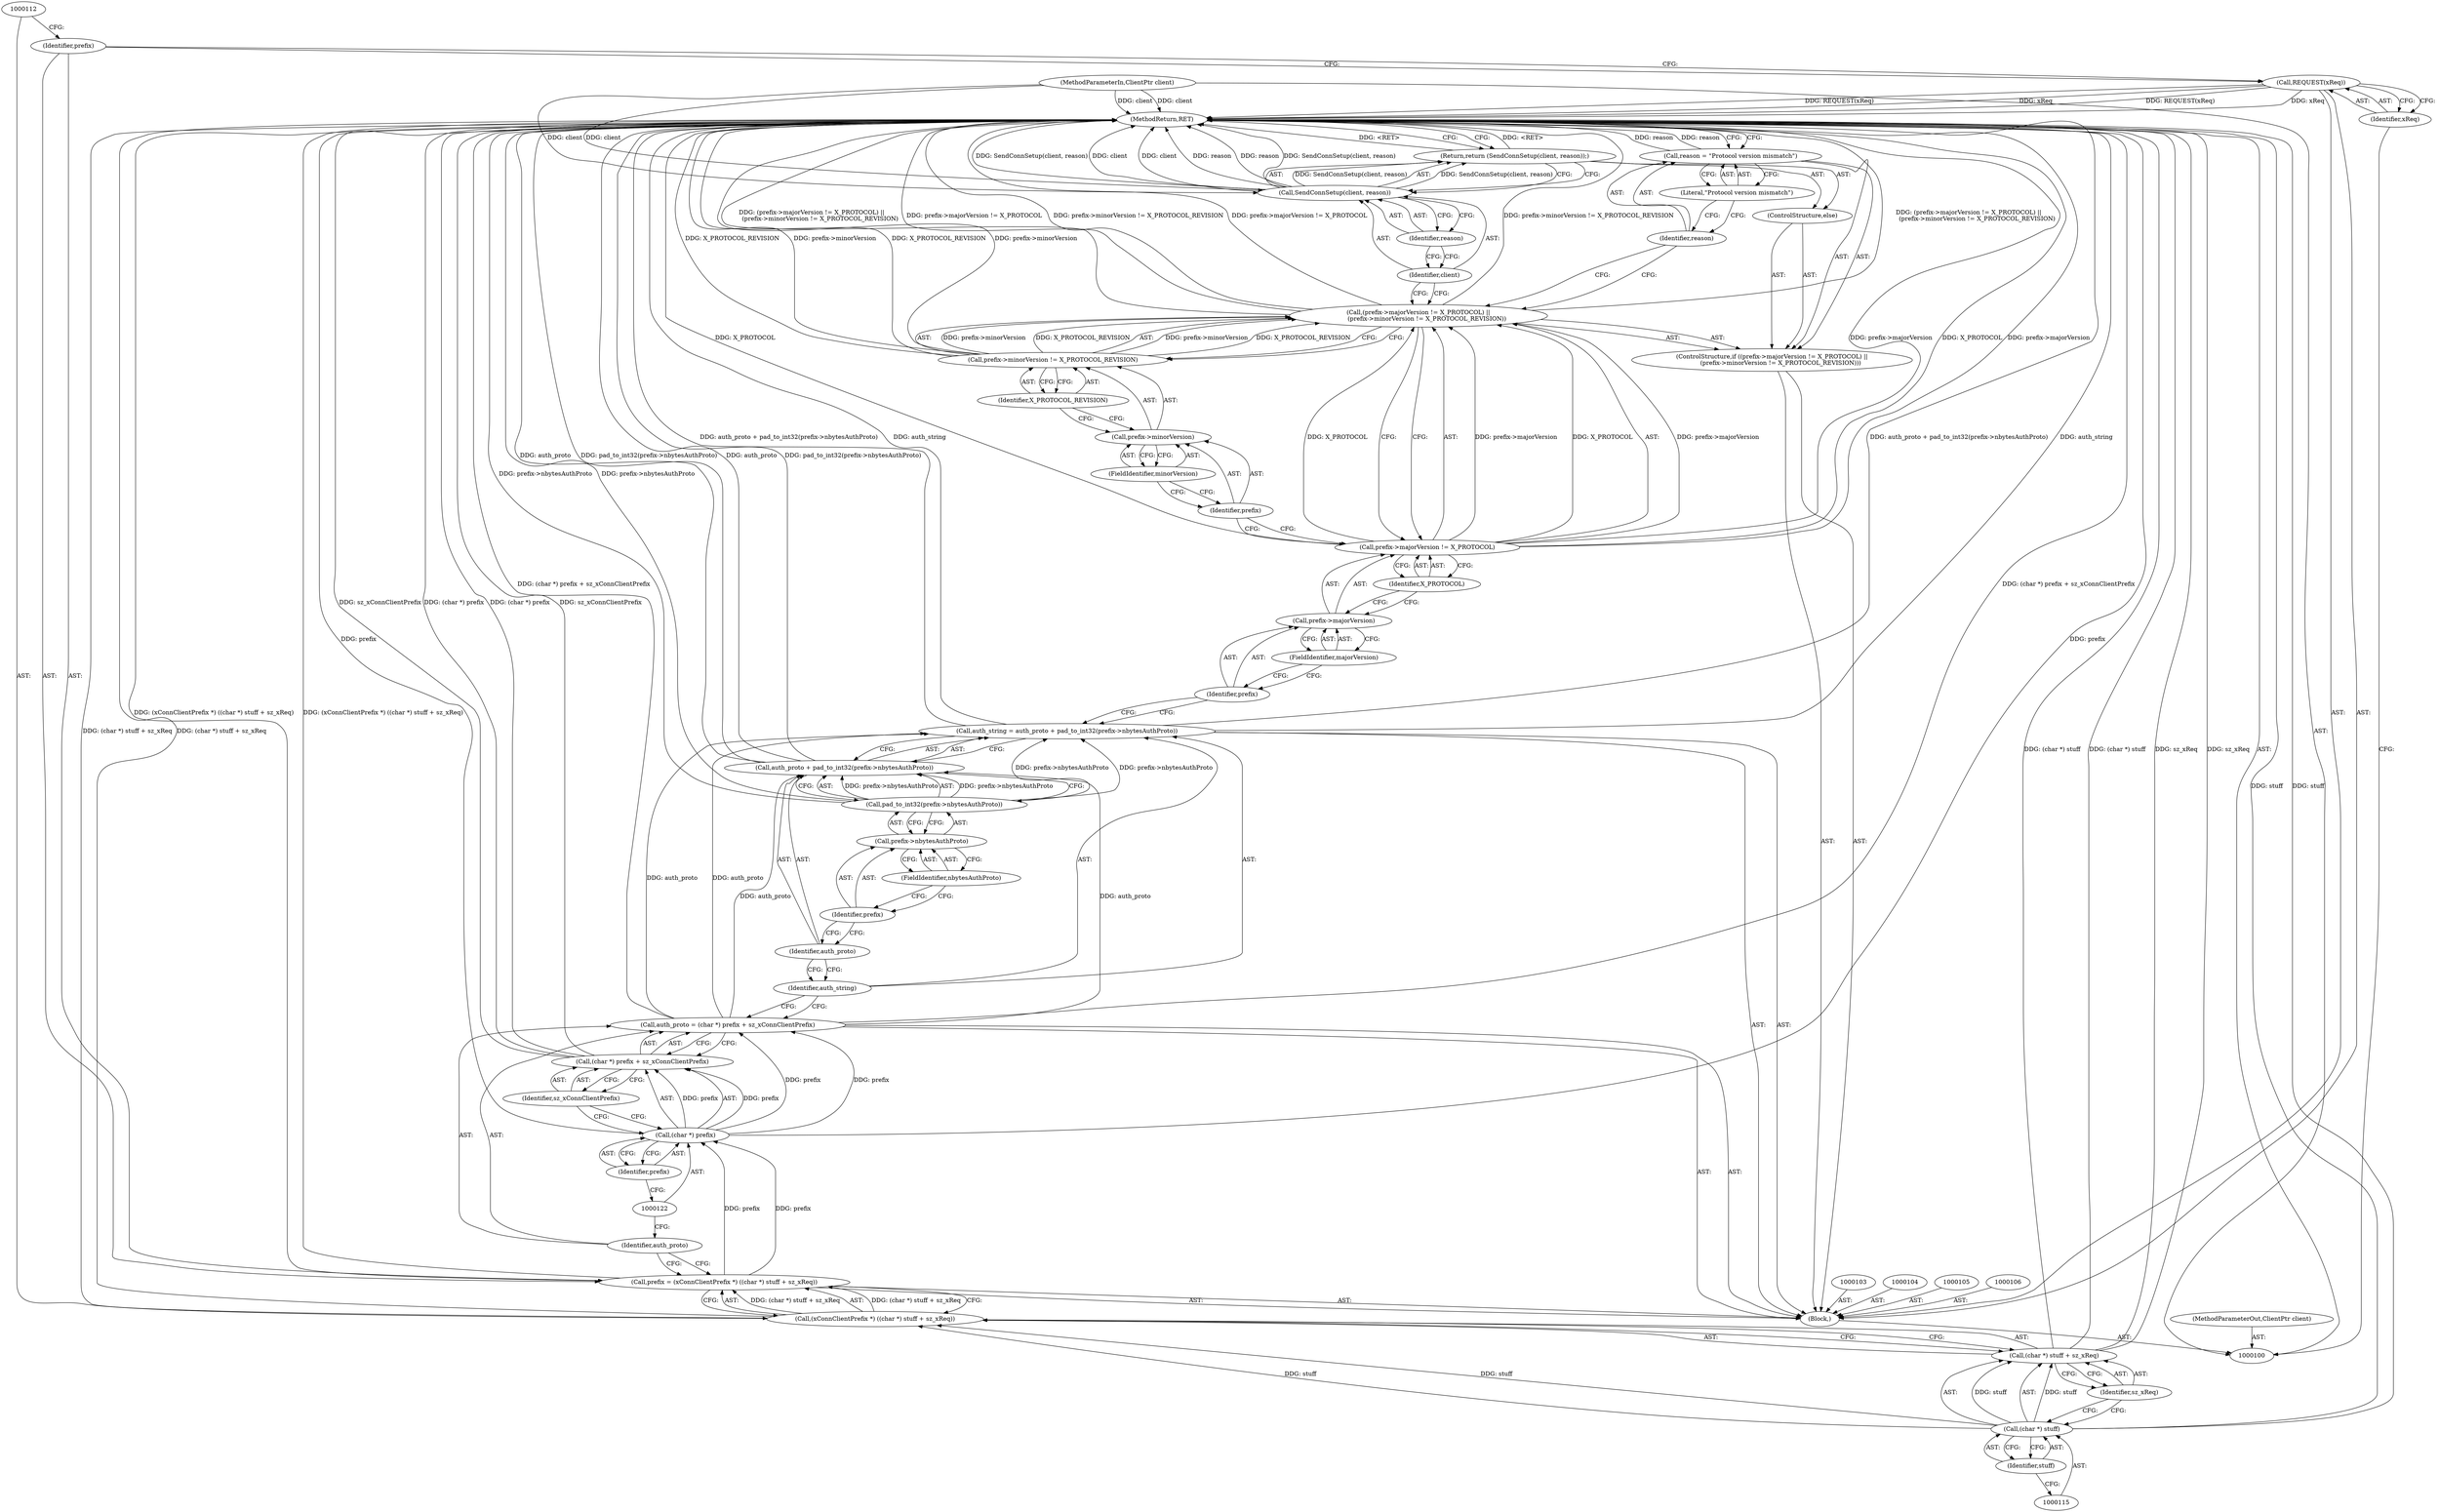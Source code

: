 digraph "1_xserver_b747da5e25be944337a9cd1415506fc06b70aa81" {
"1000153" [label="(MethodReturn,RET)"];
"1000101" [label="(MethodParameterIn,ClientPtr client)"];
"1000205" [label="(MethodParameterOut,ClientPtr client)"];
"1000120" [label="(Call,(char *) prefix + sz_xConnClientPrefix)"];
"1000121" [label="(Call,(char *) prefix)"];
"1000123" [label="(Identifier,prefix)"];
"1000124" [label="(Identifier,sz_xConnClientPrefix)"];
"1000118" [label="(Call,auth_proto = (char *) prefix + sz_xConnClientPrefix)"];
"1000119" [label="(Identifier,auth_proto)"];
"1000127" [label="(Call,auth_proto + pad_to_int32(prefix->nbytesAuthProto))"];
"1000128" [label="(Identifier,auth_proto)"];
"1000129" [label="(Call,pad_to_int32(prefix->nbytesAuthProto))"];
"1000130" [label="(Call,prefix->nbytesAuthProto)"];
"1000131" [label="(Identifier,prefix)"];
"1000125" [label="(Call,auth_string = auth_proto + pad_to_int32(prefix->nbytesAuthProto))"];
"1000126" [label="(Identifier,auth_string)"];
"1000132" [label="(FieldIdentifier,nbytesAuthProto)"];
"1000138" [label="(FieldIdentifier,majorVersion)"];
"1000139" [label="(Identifier,X_PROTOCOL)"];
"1000133" [label="(ControlStructure,if ((prefix->majorVersion != X_PROTOCOL) ||\n         (prefix->minorVersion != X_PROTOCOL_REVISION)))"];
"1000134" [label="(Call,(prefix->majorVersion != X_PROTOCOL) ||\n         (prefix->minorVersion != X_PROTOCOL_REVISION))"];
"1000135" [label="(Call,prefix->majorVersion != X_PROTOCOL)"];
"1000136" [label="(Call,prefix->majorVersion)"];
"1000137" [label="(Identifier,prefix)"];
"1000140" [label="(Call,prefix->minorVersion != X_PROTOCOL_REVISION)"];
"1000141" [label="(Call,prefix->minorVersion)"];
"1000142" [label="(Identifier,prefix)"];
"1000143" [label="(FieldIdentifier,minorVersion)"];
"1000144" [label="(Identifier,X_PROTOCOL_REVISION)"];
"1000147" [label="(Literal,\"Protocol version mismatch\")"];
"1000145" [label="(Call,reason = \"Protocol version mismatch\")"];
"1000146" [label="(Identifier,reason)"];
"1000148" [label="(ControlStructure,else)"];
"1000150" [label="(Call,SendConnSetup(client, reason))"];
"1000151" [label="(Identifier,client)"];
"1000152" [label="(Identifier,reason)"];
"1000149" [label="(Return,return (SendConnSetup(client, reason));)"];
"1000102" [label="(Block,)"];
"1000108" [label="(Identifier,xReq)"];
"1000107" [label="(Call,REQUEST(xReq))"];
"1000111" [label="(Call,(xConnClientPrefix *) ((char *) stuff + sz_xReq))"];
"1000113" [label="(Call,(char *) stuff + sz_xReq)"];
"1000114" [label="(Call,(char *) stuff)"];
"1000116" [label="(Identifier,stuff)"];
"1000109" [label="(Call,prefix = (xConnClientPrefix *) ((char *) stuff + sz_xReq))"];
"1000110" [label="(Identifier,prefix)"];
"1000117" [label="(Identifier,sz_xReq)"];
"1000153" -> "1000100"  [label="AST: "];
"1000153" -> "1000149"  [label="CFG: "];
"1000153" -> "1000145"  [label="CFG: "];
"1000113" -> "1000153"  [label="DDG: sz_xReq"];
"1000113" -> "1000153"  [label="DDG: (char *) stuff"];
"1000107" -> "1000153"  [label="DDG: xReq"];
"1000107" -> "1000153"  [label="DDG: REQUEST(xReq)"];
"1000120" -> "1000153"  [label="DDG: (char *) prefix"];
"1000120" -> "1000153"  [label="DDG: sz_xConnClientPrefix"];
"1000125" -> "1000153"  [label="DDG: auth_proto + pad_to_int32(prefix->nbytesAuthProto)"];
"1000125" -> "1000153"  [label="DDG: auth_string"];
"1000150" -> "1000153"  [label="DDG: SendConnSetup(client, reason)"];
"1000150" -> "1000153"  [label="DDG: client"];
"1000150" -> "1000153"  [label="DDG: reason"];
"1000127" -> "1000153"  [label="DDG: auth_proto"];
"1000127" -> "1000153"  [label="DDG: pad_to_int32(prefix->nbytesAuthProto)"];
"1000145" -> "1000153"  [label="DDG: reason"];
"1000129" -> "1000153"  [label="DDG: prefix->nbytesAuthProto"];
"1000121" -> "1000153"  [label="DDG: prefix"];
"1000140" -> "1000153"  [label="DDG: prefix->minorVersion"];
"1000140" -> "1000153"  [label="DDG: X_PROTOCOL_REVISION"];
"1000135" -> "1000153"  [label="DDG: X_PROTOCOL"];
"1000135" -> "1000153"  [label="DDG: prefix->majorVersion"];
"1000134" -> "1000153"  [label="DDG: prefix->minorVersion != X_PROTOCOL_REVISION"];
"1000134" -> "1000153"  [label="DDG: (prefix->majorVersion != X_PROTOCOL) ||\n         (prefix->minorVersion != X_PROTOCOL_REVISION)"];
"1000134" -> "1000153"  [label="DDG: prefix->majorVersion != X_PROTOCOL"];
"1000111" -> "1000153"  [label="DDG: (char *) stuff + sz_xReq"];
"1000101" -> "1000153"  [label="DDG: client"];
"1000118" -> "1000153"  [label="DDG: (char *) prefix + sz_xConnClientPrefix"];
"1000109" -> "1000153"  [label="DDG: (xConnClientPrefix *) ((char *) stuff + sz_xReq)"];
"1000114" -> "1000153"  [label="DDG: stuff"];
"1000149" -> "1000153"  [label="DDG: <RET>"];
"1000101" -> "1000100"  [label="AST: "];
"1000101" -> "1000153"  [label="DDG: client"];
"1000101" -> "1000150"  [label="DDG: client"];
"1000205" -> "1000100"  [label="AST: "];
"1000120" -> "1000118"  [label="AST: "];
"1000120" -> "1000124"  [label="CFG: "];
"1000121" -> "1000120"  [label="AST: "];
"1000124" -> "1000120"  [label="AST: "];
"1000118" -> "1000120"  [label="CFG: "];
"1000120" -> "1000153"  [label="DDG: (char *) prefix"];
"1000120" -> "1000153"  [label="DDG: sz_xConnClientPrefix"];
"1000121" -> "1000120"  [label="DDG: prefix"];
"1000121" -> "1000120"  [label="AST: "];
"1000121" -> "1000123"  [label="CFG: "];
"1000122" -> "1000121"  [label="AST: "];
"1000123" -> "1000121"  [label="AST: "];
"1000124" -> "1000121"  [label="CFG: "];
"1000121" -> "1000153"  [label="DDG: prefix"];
"1000121" -> "1000118"  [label="DDG: prefix"];
"1000121" -> "1000120"  [label="DDG: prefix"];
"1000109" -> "1000121"  [label="DDG: prefix"];
"1000123" -> "1000121"  [label="AST: "];
"1000123" -> "1000122"  [label="CFG: "];
"1000121" -> "1000123"  [label="CFG: "];
"1000124" -> "1000120"  [label="AST: "];
"1000124" -> "1000121"  [label="CFG: "];
"1000120" -> "1000124"  [label="CFG: "];
"1000118" -> "1000102"  [label="AST: "];
"1000118" -> "1000120"  [label="CFG: "];
"1000119" -> "1000118"  [label="AST: "];
"1000120" -> "1000118"  [label="AST: "];
"1000126" -> "1000118"  [label="CFG: "];
"1000118" -> "1000153"  [label="DDG: (char *) prefix + sz_xConnClientPrefix"];
"1000121" -> "1000118"  [label="DDG: prefix"];
"1000118" -> "1000125"  [label="DDG: auth_proto"];
"1000118" -> "1000127"  [label="DDG: auth_proto"];
"1000119" -> "1000118"  [label="AST: "];
"1000119" -> "1000109"  [label="CFG: "];
"1000122" -> "1000119"  [label="CFG: "];
"1000127" -> "1000125"  [label="AST: "];
"1000127" -> "1000129"  [label="CFG: "];
"1000128" -> "1000127"  [label="AST: "];
"1000129" -> "1000127"  [label="AST: "];
"1000125" -> "1000127"  [label="CFG: "];
"1000127" -> "1000153"  [label="DDG: auth_proto"];
"1000127" -> "1000153"  [label="DDG: pad_to_int32(prefix->nbytesAuthProto)"];
"1000118" -> "1000127"  [label="DDG: auth_proto"];
"1000129" -> "1000127"  [label="DDG: prefix->nbytesAuthProto"];
"1000128" -> "1000127"  [label="AST: "];
"1000128" -> "1000126"  [label="CFG: "];
"1000131" -> "1000128"  [label="CFG: "];
"1000129" -> "1000127"  [label="AST: "];
"1000129" -> "1000130"  [label="CFG: "];
"1000130" -> "1000129"  [label="AST: "];
"1000127" -> "1000129"  [label="CFG: "];
"1000129" -> "1000153"  [label="DDG: prefix->nbytesAuthProto"];
"1000129" -> "1000125"  [label="DDG: prefix->nbytesAuthProto"];
"1000129" -> "1000127"  [label="DDG: prefix->nbytesAuthProto"];
"1000130" -> "1000129"  [label="AST: "];
"1000130" -> "1000132"  [label="CFG: "];
"1000131" -> "1000130"  [label="AST: "];
"1000132" -> "1000130"  [label="AST: "];
"1000129" -> "1000130"  [label="CFG: "];
"1000131" -> "1000130"  [label="AST: "];
"1000131" -> "1000128"  [label="CFG: "];
"1000132" -> "1000131"  [label="CFG: "];
"1000125" -> "1000102"  [label="AST: "];
"1000125" -> "1000127"  [label="CFG: "];
"1000126" -> "1000125"  [label="AST: "];
"1000127" -> "1000125"  [label="AST: "];
"1000137" -> "1000125"  [label="CFG: "];
"1000125" -> "1000153"  [label="DDG: auth_proto + pad_to_int32(prefix->nbytesAuthProto)"];
"1000125" -> "1000153"  [label="DDG: auth_string"];
"1000118" -> "1000125"  [label="DDG: auth_proto"];
"1000129" -> "1000125"  [label="DDG: prefix->nbytesAuthProto"];
"1000126" -> "1000125"  [label="AST: "];
"1000126" -> "1000118"  [label="CFG: "];
"1000128" -> "1000126"  [label="CFG: "];
"1000132" -> "1000130"  [label="AST: "];
"1000132" -> "1000131"  [label="CFG: "];
"1000130" -> "1000132"  [label="CFG: "];
"1000138" -> "1000136"  [label="AST: "];
"1000138" -> "1000137"  [label="CFG: "];
"1000136" -> "1000138"  [label="CFG: "];
"1000139" -> "1000135"  [label="AST: "];
"1000139" -> "1000136"  [label="CFG: "];
"1000135" -> "1000139"  [label="CFG: "];
"1000133" -> "1000102"  [label="AST: "];
"1000134" -> "1000133"  [label="AST: "];
"1000145" -> "1000133"  [label="AST: "];
"1000148" -> "1000133"  [label="AST: "];
"1000134" -> "1000133"  [label="AST: "];
"1000134" -> "1000135"  [label="CFG: "];
"1000134" -> "1000140"  [label="CFG: "];
"1000135" -> "1000134"  [label="AST: "];
"1000140" -> "1000134"  [label="AST: "];
"1000146" -> "1000134"  [label="CFG: "];
"1000151" -> "1000134"  [label="CFG: "];
"1000134" -> "1000153"  [label="DDG: prefix->minorVersion != X_PROTOCOL_REVISION"];
"1000134" -> "1000153"  [label="DDG: (prefix->majorVersion != X_PROTOCOL) ||\n         (prefix->minorVersion != X_PROTOCOL_REVISION)"];
"1000134" -> "1000153"  [label="DDG: prefix->majorVersion != X_PROTOCOL"];
"1000135" -> "1000134"  [label="DDG: prefix->majorVersion"];
"1000135" -> "1000134"  [label="DDG: X_PROTOCOL"];
"1000140" -> "1000134"  [label="DDG: prefix->minorVersion"];
"1000140" -> "1000134"  [label="DDG: X_PROTOCOL_REVISION"];
"1000135" -> "1000134"  [label="AST: "];
"1000135" -> "1000139"  [label="CFG: "];
"1000136" -> "1000135"  [label="AST: "];
"1000139" -> "1000135"  [label="AST: "];
"1000142" -> "1000135"  [label="CFG: "];
"1000134" -> "1000135"  [label="CFG: "];
"1000135" -> "1000153"  [label="DDG: X_PROTOCOL"];
"1000135" -> "1000153"  [label="DDG: prefix->majorVersion"];
"1000135" -> "1000134"  [label="DDG: prefix->majorVersion"];
"1000135" -> "1000134"  [label="DDG: X_PROTOCOL"];
"1000136" -> "1000135"  [label="AST: "];
"1000136" -> "1000138"  [label="CFG: "];
"1000137" -> "1000136"  [label="AST: "];
"1000138" -> "1000136"  [label="AST: "];
"1000139" -> "1000136"  [label="CFG: "];
"1000137" -> "1000136"  [label="AST: "];
"1000137" -> "1000125"  [label="CFG: "];
"1000138" -> "1000137"  [label="CFG: "];
"1000140" -> "1000134"  [label="AST: "];
"1000140" -> "1000144"  [label="CFG: "];
"1000141" -> "1000140"  [label="AST: "];
"1000144" -> "1000140"  [label="AST: "];
"1000134" -> "1000140"  [label="CFG: "];
"1000140" -> "1000153"  [label="DDG: prefix->minorVersion"];
"1000140" -> "1000153"  [label="DDG: X_PROTOCOL_REVISION"];
"1000140" -> "1000134"  [label="DDG: prefix->minorVersion"];
"1000140" -> "1000134"  [label="DDG: X_PROTOCOL_REVISION"];
"1000141" -> "1000140"  [label="AST: "];
"1000141" -> "1000143"  [label="CFG: "];
"1000142" -> "1000141"  [label="AST: "];
"1000143" -> "1000141"  [label="AST: "];
"1000144" -> "1000141"  [label="CFG: "];
"1000142" -> "1000141"  [label="AST: "];
"1000142" -> "1000135"  [label="CFG: "];
"1000143" -> "1000142"  [label="CFG: "];
"1000143" -> "1000141"  [label="AST: "];
"1000143" -> "1000142"  [label="CFG: "];
"1000141" -> "1000143"  [label="CFG: "];
"1000144" -> "1000140"  [label="AST: "];
"1000144" -> "1000141"  [label="CFG: "];
"1000140" -> "1000144"  [label="CFG: "];
"1000147" -> "1000145"  [label="AST: "];
"1000147" -> "1000146"  [label="CFG: "];
"1000145" -> "1000147"  [label="CFG: "];
"1000145" -> "1000133"  [label="AST: "];
"1000145" -> "1000147"  [label="CFG: "];
"1000146" -> "1000145"  [label="AST: "];
"1000147" -> "1000145"  [label="AST: "];
"1000153" -> "1000145"  [label="CFG: "];
"1000145" -> "1000153"  [label="DDG: reason"];
"1000146" -> "1000145"  [label="AST: "];
"1000146" -> "1000134"  [label="CFG: "];
"1000147" -> "1000146"  [label="CFG: "];
"1000148" -> "1000133"  [label="AST: "];
"1000149" -> "1000148"  [label="AST: "];
"1000150" -> "1000149"  [label="AST: "];
"1000150" -> "1000152"  [label="CFG: "];
"1000151" -> "1000150"  [label="AST: "];
"1000152" -> "1000150"  [label="AST: "];
"1000149" -> "1000150"  [label="CFG: "];
"1000150" -> "1000153"  [label="DDG: SendConnSetup(client, reason)"];
"1000150" -> "1000153"  [label="DDG: client"];
"1000150" -> "1000153"  [label="DDG: reason"];
"1000150" -> "1000149"  [label="DDG: SendConnSetup(client, reason)"];
"1000101" -> "1000150"  [label="DDG: client"];
"1000151" -> "1000150"  [label="AST: "];
"1000151" -> "1000134"  [label="CFG: "];
"1000152" -> "1000151"  [label="CFG: "];
"1000152" -> "1000150"  [label="AST: "];
"1000152" -> "1000151"  [label="CFG: "];
"1000150" -> "1000152"  [label="CFG: "];
"1000149" -> "1000148"  [label="AST: "];
"1000149" -> "1000150"  [label="CFG: "];
"1000150" -> "1000149"  [label="AST: "];
"1000153" -> "1000149"  [label="CFG: "];
"1000149" -> "1000153"  [label="DDG: <RET>"];
"1000150" -> "1000149"  [label="DDG: SendConnSetup(client, reason)"];
"1000102" -> "1000100"  [label="AST: "];
"1000103" -> "1000102"  [label="AST: "];
"1000104" -> "1000102"  [label="AST: "];
"1000105" -> "1000102"  [label="AST: "];
"1000106" -> "1000102"  [label="AST: "];
"1000107" -> "1000102"  [label="AST: "];
"1000109" -> "1000102"  [label="AST: "];
"1000118" -> "1000102"  [label="AST: "];
"1000125" -> "1000102"  [label="AST: "];
"1000133" -> "1000102"  [label="AST: "];
"1000108" -> "1000107"  [label="AST: "];
"1000108" -> "1000100"  [label="CFG: "];
"1000107" -> "1000108"  [label="CFG: "];
"1000107" -> "1000102"  [label="AST: "];
"1000107" -> "1000108"  [label="CFG: "];
"1000108" -> "1000107"  [label="AST: "];
"1000110" -> "1000107"  [label="CFG: "];
"1000107" -> "1000153"  [label="DDG: xReq"];
"1000107" -> "1000153"  [label="DDG: REQUEST(xReq)"];
"1000111" -> "1000109"  [label="AST: "];
"1000111" -> "1000113"  [label="CFG: "];
"1000112" -> "1000111"  [label="AST: "];
"1000113" -> "1000111"  [label="AST: "];
"1000109" -> "1000111"  [label="CFG: "];
"1000111" -> "1000153"  [label="DDG: (char *) stuff + sz_xReq"];
"1000111" -> "1000109"  [label="DDG: (char *) stuff + sz_xReq"];
"1000114" -> "1000111"  [label="DDG: stuff"];
"1000113" -> "1000111"  [label="AST: "];
"1000113" -> "1000117"  [label="CFG: "];
"1000114" -> "1000113"  [label="AST: "];
"1000117" -> "1000113"  [label="AST: "];
"1000111" -> "1000113"  [label="CFG: "];
"1000113" -> "1000153"  [label="DDG: sz_xReq"];
"1000113" -> "1000153"  [label="DDG: (char *) stuff"];
"1000114" -> "1000113"  [label="DDG: stuff"];
"1000114" -> "1000113"  [label="AST: "];
"1000114" -> "1000116"  [label="CFG: "];
"1000115" -> "1000114"  [label="AST: "];
"1000116" -> "1000114"  [label="AST: "];
"1000117" -> "1000114"  [label="CFG: "];
"1000114" -> "1000153"  [label="DDG: stuff"];
"1000114" -> "1000111"  [label="DDG: stuff"];
"1000114" -> "1000113"  [label="DDG: stuff"];
"1000116" -> "1000114"  [label="AST: "];
"1000116" -> "1000115"  [label="CFG: "];
"1000114" -> "1000116"  [label="CFG: "];
"1000109" -> "1000102"  [label="AST: "];
"1000109" -> "1000111"  [label="CFG: "];
"1000110" -> "1000109"  [label="AST: "];
"1000111" -> "1000109"  [label="AST: "];
"1000119" -> "1000109"  [label="CFG: "];
"1000109" -> "1000153"  [label="DDG: (xConnClientPrefix *) ((char *) stuff + sz_xReq)"];
"1000111" -> "1000109"  [label="DDG: (char *) stuff + sz_xReq"];
"1000109" -> "1000121"  [label="DDG: prefix"];
"1000110" -> "1000109"  [label="AST: "];
"1000110" -> "1000107"  [label="CFG: "];
"1000112" -> "1000110"  [label="CFG: "];
"1000117" -> "1000113"  [label="AST: "];
"1000117" -> "1000114"  [label="CFG: "];
"1000113" -> "1000117"  [label="CFG: "];
}
